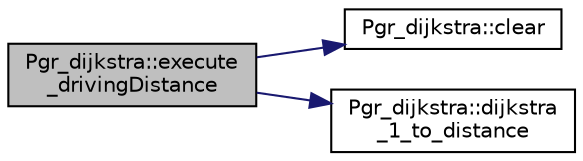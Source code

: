 digraph "Pgr_dijkstra::execute_drivingDistance"
{
  edge [fontname="Helvetica",fontsize="10",labelfontname="Helvetica",labelfontsize="10"];
  node [fontname="Helvetica",fontsize="10",shape=record];
  rankdir="LR";
  Node107 [label="Pgr_dijkstra::execute\l_drivingDistance",height=0.2,width=0.4,color="black", fillcolor="grey75", style="filled", fontcolor="black"];
  Node107 -> Node108 [color="midnightblue",fontsize="10",style="solid",fontname="Helvetica"];
  Node108 [label="Pgr_dijkstra::clear",height=0.2,width=0.4,color="black", fillcolor="white", style="filled",URL="$classPgr__dijkstra.html#a2f5d0a4536457dd08f4d541ea5e5ffca"];
  Node107 -> Node109 [color="midnightblue",fontsize="10",style="solid",fontname="Helvetica"];
  Node109 [label="Pgr_dijkstra::dijkstra\l_1_to_distance",height=0.2,width=0.4,color="black", fillcolor="white", style="filled",URL="$classPgr__dijkstra.html#a9000bca304955c3feb4f9d249c511295",tooltip="Call to Dijkstra 1 to distance. "];
}
